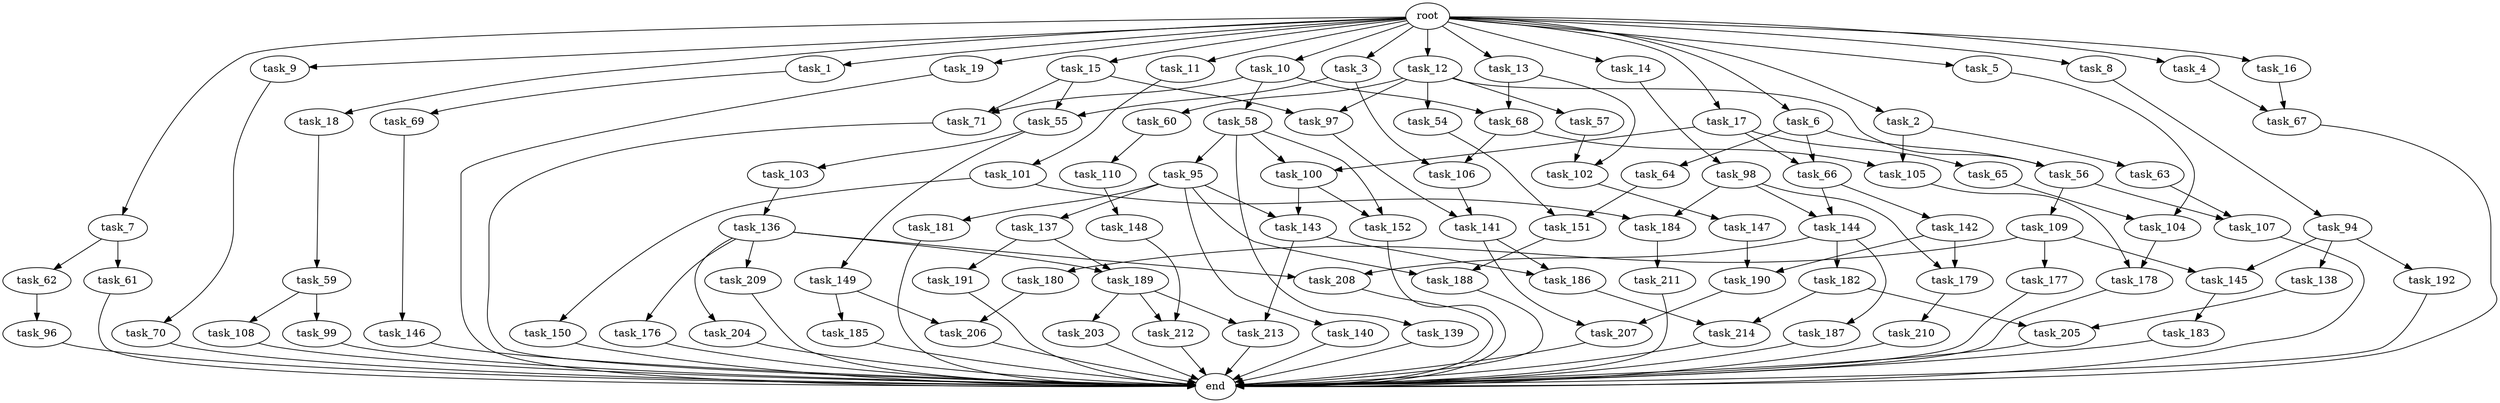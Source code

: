 digraph G {
  task_105 [size="730144440320.000000"];
  task_58 [size="77309411328.000000"];
  task_140 [size="309237645312.000000"];
  task_15 [size="1024.000000"];
  task_55 [size="970662608896.000000"];
  task_102 [size="1168231104512.000000"];
  task_136 [size="695784701952.000000"];
  task_63 [size="309237645312.000000"];
  task_184 [size="1408749273088.000000"];
  task_143 [size="858993459200.000000"];
  task_207 [size="764504178688.000000"];
  task_138 [size="137438953472.000000"];
  task_191 [size="695784701952.000000"];
  task_7 [size="1024.000000"];
  task_104 [size="352187318272.000000"];
  task_17 [size="1024.000000"];
  task_183 [size="549755813888.000000"];
  task_214 [size="635655159808.000000"];
  task_106 [size="841813590016.000000"];
  task_176 [size="34359738368.000000"];
  task_204 [size="34359738368.000000"];
  task_181 [size="309237645312.000000"];
  task_98 [size="858993459200.000000"];
  task_9 [size="1024.000000"];
  task_56 [size="352187318272.000000"];
  task_95 [size="695784701952.000000"];
  task_147 [size="858993459200.000000"];
  task_185 [size="695784701952.000000"];
  task_59 [size="695784701952.000000"];
  task_142 [size="137438953472.000000"];
  task_179 [size="1408749273088.000000"];
  task_64 [size="137438953472.000000"];
  task_149 [size="137438953472.000000"];
  task_150 [size="549755813888.000000"];
  task_18 [size="1024.000000"];
  task_188 [size="1005022347264.000000"];
  task_212 [size="910533066752.000000"];
  task_68 [size="936302870528.000000"];
  task_206 [size="1116691496960.000000"];
  task_190 [size="1245540515840.000000"];
  task_54 [size="214748364800.000000"];
  task_61 [size="549755813888.000000"];
  task_109 [size="549755813888.000000"];
  task_11 [size="1024.000000"];
  task_145 [size="687194767360.000000"];
  task_1 [size="1024.000000"];
  task_110 [size="34359738368.000000"];
  task_210 [size="858993459200.000000"];
  task_189 [size="730144440320.000000"];
  task_96 [size="137438953472.000000"];
  task_69 [size="420906795008.000000"];
  task_180 [size="549755813888.000000"];
  task_99 [size="214748364800.000000"];
  task_146 [size="549755813888.000000"];
  task_62 [size="549755813888.000000"];
  task_66 [size="558345748480.000000"];
  task_19 [size="1024.000000"];
  task_148 [size="34359738368.000000"];
  task_213 [size="1391569403904.000000"];
  end [size="0.000000"];
  task_144 [size="996432412672.000000"];
  task_192 [size="137438953472.000000"];
  task_4 [size="1024.000000"];
  task_60 [size="214748364800.000000"];
  task_10 [size="1024.000000"];
  task_101 [size="549755813888.000000"];
  task_94 [size="309237645312.000000"];
  task_70 [size="137438953472.000000"];
  task_71 [size="627065225216.000000"];
  task_137 [size="309237645312.000000"];
  task_67 [size="455266533376.000000"];
  task_14 [size="1024.000000"];
  task_12 [size="1024.000000"];
  task_13 [size="1024.000000"];
  task_187 [size="214748364800.000000"];
  task_108 [size="214748364800.000000"];
  task_3 [size="1024.000000"];
  task_139 [size="695784701952.000000"];
  task_151 [size="764504178688.000000"];
  task_103 [size="137438953472.000000"];
  task_203 [size="695784701952.000000"];
  task_6 [size="1024.000000"];
  task_186 [size="1245540515840.000000"];
  task_97 [size="764504178688.000000"];
  task_2 [size="1024.000000"];
  task_141 [size="1717986918400.000000"];
  task_178 [size="996432412672.000000"];
  task_57 [size="214748364800.000000"];
  task_107 [size="1099511627776.000000"];
  task_182 [size="214748364800.000000"];
  task_211 [size="214748364800.000000"];
  task_65 [size="420906795008.000000"];
  task_177 [size="549755813888.000000"];
  root [size="0.000000"];
  task_205 [size="1279900254208.000000"];
  task_100 [size="1116691496960.000000"];
  task_8 [size="1024.000000"];
  task_16 [size="1024.000000"];
  task_152 [size="1245540515840.000000"];
  task_5 [size="1024.000000"];
  task_208 [size="249108103168.000000"];
  task_209 [size="34359738368.000000"];

  task_105 -> task_178 [size="838860800.000000"];
  task_58 -> task_95 [size="679477248.000000"];
  task_58 -> task_100 [size="679477248.000000"];
  task_58 -> task_152 [size="679477248.000000"];
  task_58 -> task_139 [size="679477248.000000"];
  task_140 -> end [size="1.000000"];
  task_15 -> task_97 [size="536870912.000000"];
  task_15 -> task_55 [size="536870912.000000"];
  task_15 -> task_71 [size="536870912.000000"];
  task_55 -> task_149 [size="134217728.000000"];
  task_55 -> task_103 [size="134217728.000000"];
  task_102 -> task_147 [size="838860800.000000"];
  task_136 -> task_176 [size="33554432.000000"];
  task_136 -> task_204 [size="33554432.000000"];
  task_136 -> task_189 [size="33554432.000000"];
  task_136 -> task_208 [size="33554432.000000"];
  task_136 -> task_209 [size="33554432.000000"];
  task_63 -> task_107 [size="536870912.000000"];
  task_184 -> task_211 [size="209715200.000000"];
  task_143 -> task_213 [size="679477248.000000"];
  task_143 -> task_186 [size="679477248.000000"];
  task_207 -> end [size="1.000000"];
  task_138 -> task_205 [size="838860800.000000"];
  task_191 -> end [size="1.000000"];
  task_7 -> task_61 [size="536870912.000000"];
  task_7 -> task_62 [size="536870912.000000"];
  task_104 -> task_178 [size="134217728.000000"];
  task_17 -> task_65 [size="411041792.000000"];
  task_17 -> task_66 [size="411041792.000000"];
  task_17 -> task_100 [size="411041792.000000"];
  task_183 -> end [size="1.000000"];
  task_214 -> end [size="1.000000"];
  task_106 -> task_141 [size="838860800.000000"];
  task_176 -> end [size="1.000000"];
  task_204 -> end [size="1.000000"];
  task_181 -> end [size="1.000000"];
  task_98 -> task_144 [size="838860800.000000"];
  task_98 -> task_184 [size="838860800.000000"];
  task_98 -> task_179 [size="838860800.000000"];
  task_9 -> task_70 [size="134217728.000000"];
  task_56 -> task_109 [size="536870912.000000"];
  task_56 -> task_107 [size="536870912.000000"];
  task_95 -> task_137 [size="301989888.000000"];
  task_95 -> task_140 [size="301989888.000000"];
  task_95 -> task_143 [size="301989888.000000"];
  task_95 -> task_181 [size="301989888.000000"];
  task_95 -> task_188 [size="301989888.000000"];
  task_147 -> task_190 [size="679477248.000000"];
  task_185 -> end [size="1.000000"];
  task_59 -> task_108 [size="209715200.000000"];
  task_59 -> task_99 [size="209715200.000000"];
  task_142 -> task_190 [size="536870912.000000"];
  task_142 -> task_179 [size="536870912.000000"];
  task_179 -> task_210 [size="838860800.000000"];
  task_64 -> task_151 [size="536870912.000000"];
  task_149 -> task_206 [size="679477248.000000"];
  task_149 -> task_185 [size="679477248.000000"];
  task_150 -> end [size="1.000000"];
  task_18 -> task_59 [size="679477248.000000"];
  task_188 -> end [size="1.000000"];
  task_212 -> end [size="1.000000"];
  task_68 -> task_105 [size="411041792.000000"];
  task_68 -> task_106 [size="411041792.000000"];
  task_206 -> end [size="1.000000"];
  task_190 -> task_207 [size="209715200.000000"];
  task_54 -> task_151 [size="209715200.000000"];
  task_61 -> end [size="1.000000"];
  task_109 -> task_180 [size="536870912.000000"];
  task_109 -> task_145 [size="536870912.000000"];
  task_109 -> task_177 [size="536870912.000000"];
  task_11 -> task_101 [size="536870912.000000"];
  task_145 -> task_183 [size="536870912.000000"];
  task_1 -> task_69 [size="411041792.000000"];
  task_110 -> task_148 [size="33554432.000000"];
  task_210 -> end [size="1.000000"];
  task_189 -> task_212 [size="679477248.000000"];
  task_189 -> task_213 [size="679477248.000000"];
  task_189 -> task_203 [size="679477248.000000"];
  task_96 -> end [size="1.000000"];
  task_69 -> task_146 [size="536870912.000000"];
  task_180 -> task_206 [size="411041792.000000"];
  task_99 -> end [size="1.000000"];
  task_146 -> end [size="1.000000"];
  task_62 -> task_96 [size="134217728.000000"];
  task_66 -> task_144 [size="134217728.000000"];
  task_66 -> task_142 [size="134217728.000000"];
  task_19 -> end [size="1.000000"];
  task_148 -> task_212 [size="209715200.000000"];
  task_213 -> end [size="1.000000"];
  task_144 -> task_182 [size="209715200.000000"];
  task_144 -> task_187 [size="209715200.000000"];
  task_144 -> task_208 [size="209715200.000000"];
  task_192 -> end [size="1.000000"];
  task_4 -> task_67 [size="33554432.000000"];
  task_60 -> task_110 [size="33554432.000000"];
  task_10 -> task_58 [size="75497472.000000"];
  task_10 -> task_68 [size="75497472.000000"];
  task_10 -> task_71 [size="75497472.000000"];
  task_101 -> task_184 [size="536870912.000000"];
  task_101 -> task_150 [size="536870912.000000"];
  task_94 -> task_138 [size="134217728.000000"];
  task_94 -> task_145 [size="134217728.000000"];
  task_94 -> task_192 [size="134217728.000000"];
  task_70 -> end [size="1.000000"];
  task_71 -> end [size="1.000000"];
  task_137 -> task_191 [size="679477248.000000"];
  task_137 -> task_189 [size="679477248.000000"];
  task_67 -> end [size="1.000000"];
  task_14 -> task_98 [size="838860800.000000"];
  task_12 -> task_56 [size="209715200.000000"];
  task_12 -> task_54 [size="209715200.000000"];
  task_12 -> task_60 [size="209715200.000000"];
  task_12 -> task_57 [size="209715200.000000"];
  task_12 -> task_97 [size="209715200.000000"];
  task_13 -> task_68 [size="838860800.000000"];
  task_13 -> task_102 [size="838860800.000000"];
  task_187 -> end [size="1.000000"];
  task_108 -> end [size="1.000000"];
  task_3 -> task_55 [size="411041792.000000"];
  task_3 -> task_106 [size="411041792.000000"];
  task_139 -> end [size="1.000000"];
  task_151 -> task_188 [size="679477248.000000"];
  task_103 -> task_136 [size="679477248.000000"];
  task_203 -> end [size="1.000000"];
  task_6 -> task_56 [size="134217728.000000"];
  task_6 -> task_66 [size="134217728.000000"];
  task_6 -> task_64 [size="134217728.000000"];
  task_186 -> task_214 [size="209715200.000000"];
  task_97 -> task_141 [size="838860800.000000"];
  task_2 -> task_63 [size="301989888.000000"];
  task_2 -> task_105 [size="301989888.000000"];
  task_141 -> task_207 [size="536870912.000000"];
  task_141 -> task_186 [size="536870912.000000"];
  task_178 -> end [size="1.000000"];
  task_57 -> task_102 [size="301989888.000000"];
  task_107 -> end [size="1.000000"];
  task_182 -> task_214 [size="411041792.000000"];
  task_182 -> task_205 [size="411041792.000000"];
  task_211 -> end [size="1.000000"];
  task_65 -> task_104 [size="134217728.000000"];
  task_177 -> end [size="1.000000"];
  root -> task_13 [size="1.000000"];
  root -> task_17 [size="1.000000"];
  root -> task_3 [size="1.000000"];
  root -> task_4 [size="1.000000"];
  root -> task_11 [size="1.000000"];
  root -> task_15 [size="1.000000"];
  root -> task_10 [size="1.000000"];
  root -> task_6 [size="1.000000"];
  root -> task_9 [size="1.000000"];
  root -> task_16 [size="1.000000"];
  root -> task_8 [size="1.000000"];
  root -> task_18 [size="1.000000"];
  root -> task_1 [size="1.000000"];
  root -> task_5 [size="1.000000"];
  root -> task_19 [size="1.000000"];
  root -> task_2 [size="1.000000"];
  root -> task_14 [size="1.000000"];
  root -> task_7 [size="1.000000"];
  root -> task_12 [size="1.000000"];
  task_205 -> end [size="1.000000"];
  task_100 -> task_143 [size="536870912.000000"];
  task_100 -> task_152 [size="536870912.000000"];
  task_8 -> task_94 [size="301989888.000000"];
  task_16 -> task_67 [size="411041792.000000"];
  task_152 -> end [size="1.000000"];
  task_5 -> task_104 [size="209715200.000000"];
  task_208 -> end [size="1.000000"];
  task_209 -> end [size="1.000000"];
}
